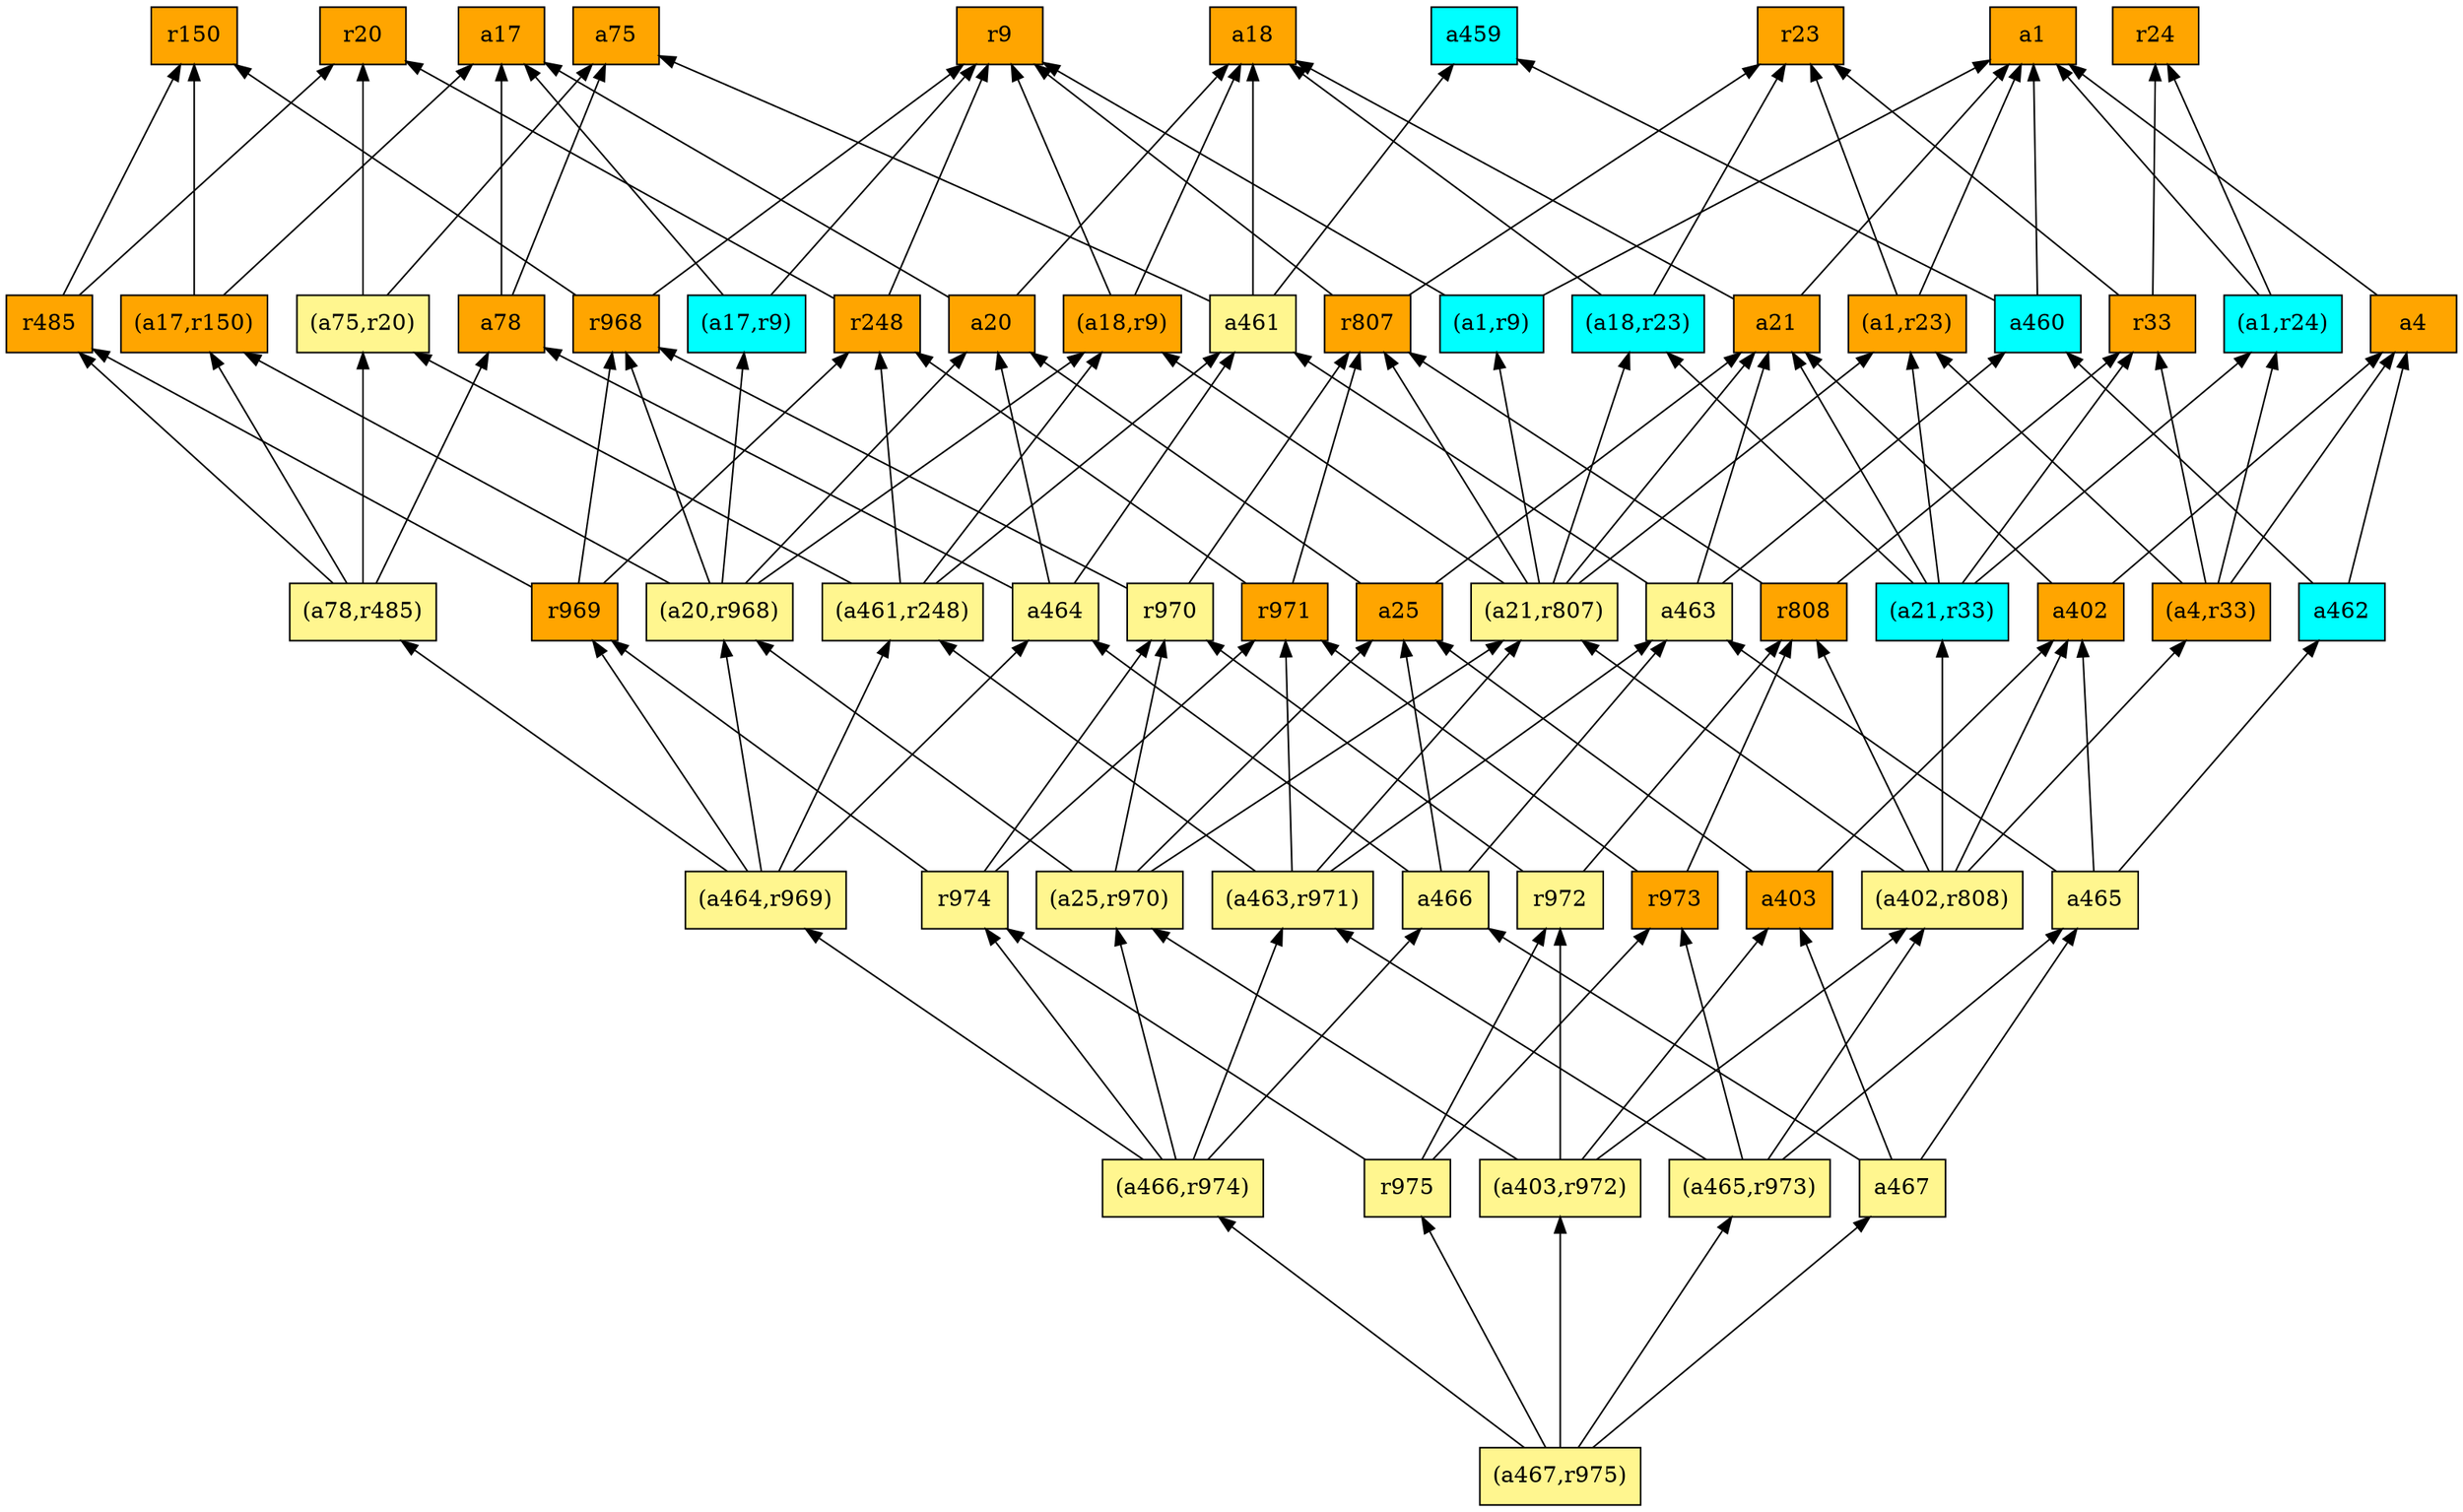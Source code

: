digraph G {
rankdir=BT;ranksep="2.0";
"a463" [shape=record,fillcolor=khaki1,style=filled,label="{a463}"];
"(a1,r9)" [shape=record,fillcolor=cyan,style=filled,label="{(a1,r9)}"];
"(a78,r485)" [shape=record,fillcolor=khaki1,style=filled,label="{(a78,r485)}"];
"(a4,r33)" [shape=record,fillcolor=orange,style=filled,label="{(a4,r33)}"];
"r972" [shape=record,fillcolor=khaki1,style=filled,label="{r972}"];
"(a461,r248)" [shape=record,fillcolor=khaki1,style=filled,label="{(a461,r248)}"];
"(a20,r968)" [shape=record,fillcolor=khaki1,style=filled,label="{(a20,r968)}"];
"a402" [shape=record,fillcolor=orange,style=filled,label="{a402}"];
"r150" [shape=record,fillcolor=orange,style=filled,label="{r150}"];
"r9" [shape=record,fillcolor=orange,style=filled,label="{r9}"];
"a21" [shape=record,fillcolor=orange,style=filled,label="{a21}"];
"a466" [shape=record,fillcolor=khaki1,style=filled,label="{a466}"];
"a403" [shape=record,fillcolor=orange,style=filled,label="{a403}"];
"(a464,r969)" [shape=record,fillcolor=khaki1,style=filled,label="{(a464,r969)}"];
"(a25,r970)" [shape=record,fillcolor=khaki1,style=filled,label="{(a25,r970)}"];
"a4" [shape=record,fillcolor=orange,style=filled,label="{a4}"];
"a20" [shape=record,fillcolor=orange,style=filled,label="{a20}"];
"r24" [shape=record,fillcolor=orange,style=filled,label="{r24}"];
"(a18,r23)" [shape=record,fillcolor=cyan,style=filled,label="{(a18,r23)}"];
"r33" [shape=record,fillcolor=orange,style=filled,label="{r33}"];
"r975" [shape=record,fillcolor=khaki1,style=filled,label="{r975}"];
"a459" [shape=record,fillcolor=cyan,style=filled,label="{a459}"];
"a467" [shape=record,fillcolor=khaki1,style=filled,label="{a467}"];
"(a463,r971)" [shape=record,fillcolor=khaki1,style=filled,label="{(a463,r971)}"];
"a464" [shape=record,fillcolor=khaki1,style=filled,label="{a464}"];
"(a466,r974)" [shape=record,fillcolor=khaki1,style=filled,label="{(a466,r974)}"];
"a465" [shape=record,fillcolor=khaki1,style=filled,label="{a465}"];
"(a21,r807)" [shape=record,fillcolor=khaki1,style=filled,label="{(a21,r807)}"];
"r968" [shape=record,fillcolor=orange,style=filled,label="{r968}"];
"r970" [shape=record,fillcolor=khaki1,style=filled,label="{r970}"];
"(a465,r973)" [shape=record,fillcolor=khaki1,style=filled,label="{(a465,r973)}"];
"r971" [shape=record,fillcolor=orange,style=filled,label="{r971}"];
"r485" [shape=record,fillcolor=orange,style=filled,label="{r485}"];
"a75" [shape=record,fillcolor=orange,style=filled,label="{a75}"];
"(a75,r20)" [shape=record,fillcolor=khaki1,style=filled,label="{(a75,r20)}"];
"(a403,r972)" [shape=record,fillcolor=khaki1,style=filled,label="{(a403,r972)}"];
"(a21,r33)" [shape=record,fillcolor=cyan,style=filled,label="{(a21,r33)}"];
"a17" [shape=record,fillcolor=orange,style=filled,label="{a17}"];
"a25" [shape=record,fillcolor=orange,style=filled,label="{a25}"];
"a18" [shape=record,fillcolor=orange,style=filled,label="{a18}"];
"a461" [shape=record,fillcolor=khaki1,style=filled,label="{a461}"];
"(a467,r975)" [shape=record,fillcolor=khaki1,style=filled,label="{(a467,r975)}"];
"r808" [shape=record,fillcolor=orange,style=filled,label="{r808}"];
"r969" [shape=record,fillcolor=orange,style=filled,label="{r969}"];
"a1" [shape=record,fillcolor=orange,style=filled,label="{a1}"];
"(a1,r23)" [shape=record,fillcolor=orange,style=filled,label="{(a1,r23)}"];
"a460" [shape=record,fillcolor=cyan,style=filled,label="{a460}"];
"(a1,r24)" [shape=record,fillcolor=cyan,style=filled,label="{(a1,r24)}"];
"(a17,r9)" [shape=record,fillcolor=cyan,style=filled,label="{(a17,r9)}"];
"r248" [shape=record,fillcolor=orange,style=filled,label="{r248}"];
"a78" [shape=record,fillcolor=orange,style=filled,label="{a78}"];
"r974" [shape=record,fillcolor=khaki1,style=filled,label="{r974}"];
"r807" [shape=record,fillcolor=orange,style=filled,label="{r807}"];
"r23" [shape=record,fillcolor=orange,style=filled,label="{r23}"];
"a462" [shape=record,fillcolor=cyan,style=filled,label="{a462}"];
"r20" [shape=record,fillcolor=orange,style=filled,label="{r20}"];
"r973" [shape=record,fillcolor=orange,style=filled,label="{r973}"];
"(a18,r9)" [shape=record,fillcolor=orange,style=filled,label="{(a18,r9)}"];
"(a402,r808)" [shape=record,fillcolor=khaki1,style=filled,label="{(a402,r808)}"];
"(a17,r150)" [shape=record,fillcolor=orange,style=filled,label="{(a17,r150)}"];
"a463" -> "a460"
"a463" -> "a21"
"a463" -> "a461"
"(a1,r9)" -> "r9"
"(a1,r9)" -> "a1"
"(a78,r485)" -> "a78"
"(a78,r485)" -> "(a75,r20)"
"(a78,r485)" -> "r485"
"(a78,r485)" -> "(a17,r150)"
"(a4,r33)" -> "a4"
"(a4,r33)" -> "(a1,r23)"
"(a4,r33)" -> "(a1,r24)"
"(a4,r33)" -> "r33"
"r972" -> "r970"
"r972" -> "r808"
"(a461,r248)" -> "(a18,r9)"
"(a461,r248)" -> "(a75,r20)"
"(a461,r248)" -> "a461"
"(a461,r248)" -> "r248"
"(a20,r968)" -> "r968"
"(a20,r968)" -> "(a17,r9)"
"(a20,r968)" -> "a20"
"(a20,r968)" -> "(a18,r9)"
"(a20,r968)" -> "(a17,r150)"
"a402" -> "a21"
"a402" -> "a4"
"a21" -> "a1"
"a21" -> "a18"
"a466" -> "a463"
"a466" -> "a25"
"a466" -> "a464"
"a403" -> "a25"
"a403" -> "a402"
"(a464,r969)" -> "(a78,r485)"
"(a464,r969)" -> "(a461,r248)"
"(a464,r969)" -> "(a20,r968)"
"(a464,r969)" -> "a464"
"(a464,r969)" -> "r969"
"(a25,r970)" -> "r970"
"(a25,r970)" -> "(a21,r807)"
"(a25,r970)" -> "(a20,r968)"
"(a25,r970)" -> "a25"
"a4" -> "a1"
"a20" -> "a18"
"a20" -> "a17"
"(a18,r23)" -> "a18"
"(a18,r23)" -> "r23"
"r33" -> "r24"
"r33" -> "r23"
"r975" -> "r972"
"r975" -> "r974"
"r975" -> "r973"
"a467" -> "a466"
"a467" -> "a403"
"a467" -> "a465"
"(a463,r971)" -> "a463"
"(a463,r971)" -> "(a21,r807)"
"(a463,r971)" -> "r971"
"(a463,r971)" -> "(a461,r248)"
"a464" -> "a78"
"a464" -> "a20"
"a464" -> "a461"
"(a466,r974)" -> "(a464,r969)"
"(a466,r974)" -> "(a25,r970)"
"(a466,r974)" -> "r974"
"(a466,r974)" -> "(a463,r971)"
"(a466,r974)" -> "a466"
"a465" -> "a463"
"a465" -> "a402"
"a465" -> "a462"
"(a21,r807)" -> "(a1,r9)"
"(a21,r807)" -> "(a1,r23)"
"(a21,r807)" -> "r807"
"(a21,r807)" -> "(a18,r23)"
"(a21,r807)" -> "(a18,r9)"
"(a21,r807)" -> "a21"
"r968" -> "r9"
"r968" -> "r150"
"r970" -> "r968"
"r970" -> "r807"
"(a465,r973)" -> "(a463,r971)"
"(a465,r973)" -> "r973"
"(a465,r973)" -> "(a402,r808)"
"(a465,r973)" -> "a465"
"r971" -> "r248"
"r971" -> "r807"
"r485" -> "r20"
"r485" -> "r150"
"(a75,r20)" -> "a75"
"(a75,r20)" -> "r20"
"(a403,r972)" -> "(a25,r970)"
"(a403,r972)" -> "r972"
"(a403,r972)" -> "(a402,r808)"
"(a403,r972)" -> "a403"
"(a21,r33)" -> "(a1,r23)"
"(a21,r33)" -> "(a1,r24)"
"(a21,r33)" -> "(a18,r23)"
"(a21,r33)" -> "r33"
"(a21,r33)" -> "a21"
"a25" -> "a20"
"a25" -> "a21"
"a461" -> "a75"
"a461" -> "a459"
"a461" -> "a18"
"(a467,r975)" -> "r975"
"(a467,r975)" -> "a467"
"(a467,r975)" -> "(a466,r974)"
"(a467,r975)" -> "(a465,r973)"
"(a467,r975)" -> "(a403,r972)"
"r808" -> "r807"
"r808" -> "r33"
"r969" -> "r968"
"r969" -> "r485"
"r969" -> "r248"
"(a1,r23)" -> "a1"
"(a1,r23)" -> "r23"
"a460" -> "a1"
"a460" -> "a459"
"(a1,r24)" -> "a1"
"(a1,r24)" -> "r24"
"(a17,r9)" -> "r9"
"(a17,r9)" -> "a17"
"r248" -> "r9"
"r248" -> "r20"
"a78" -> "a75"
"a78" -> "a17"
"r974" -> "r970"
"r974" -> "r971"
"r974" -> "r969"
"r807" -> "r9"
"r807" -> "r23"
"a462" -> "a460"
"a462" -> "a4"
"r973" -> "r971"
"r973" -> "r808"
"(a18,r9)" -> "r9"
"(a18,r9)" -> "a18"
"(a402,r808)" -> "(a21,r807)"
"(a402,r808)" -> "(a4,r33)"
"(a402,r808)" -> "(a21,r33)"
"(a402,r808)" -> "a402"
"(a402,r808)" -> "r808"
"(a17,r150)" -> "r150"
"(a17,r150)" -> "a17"
}